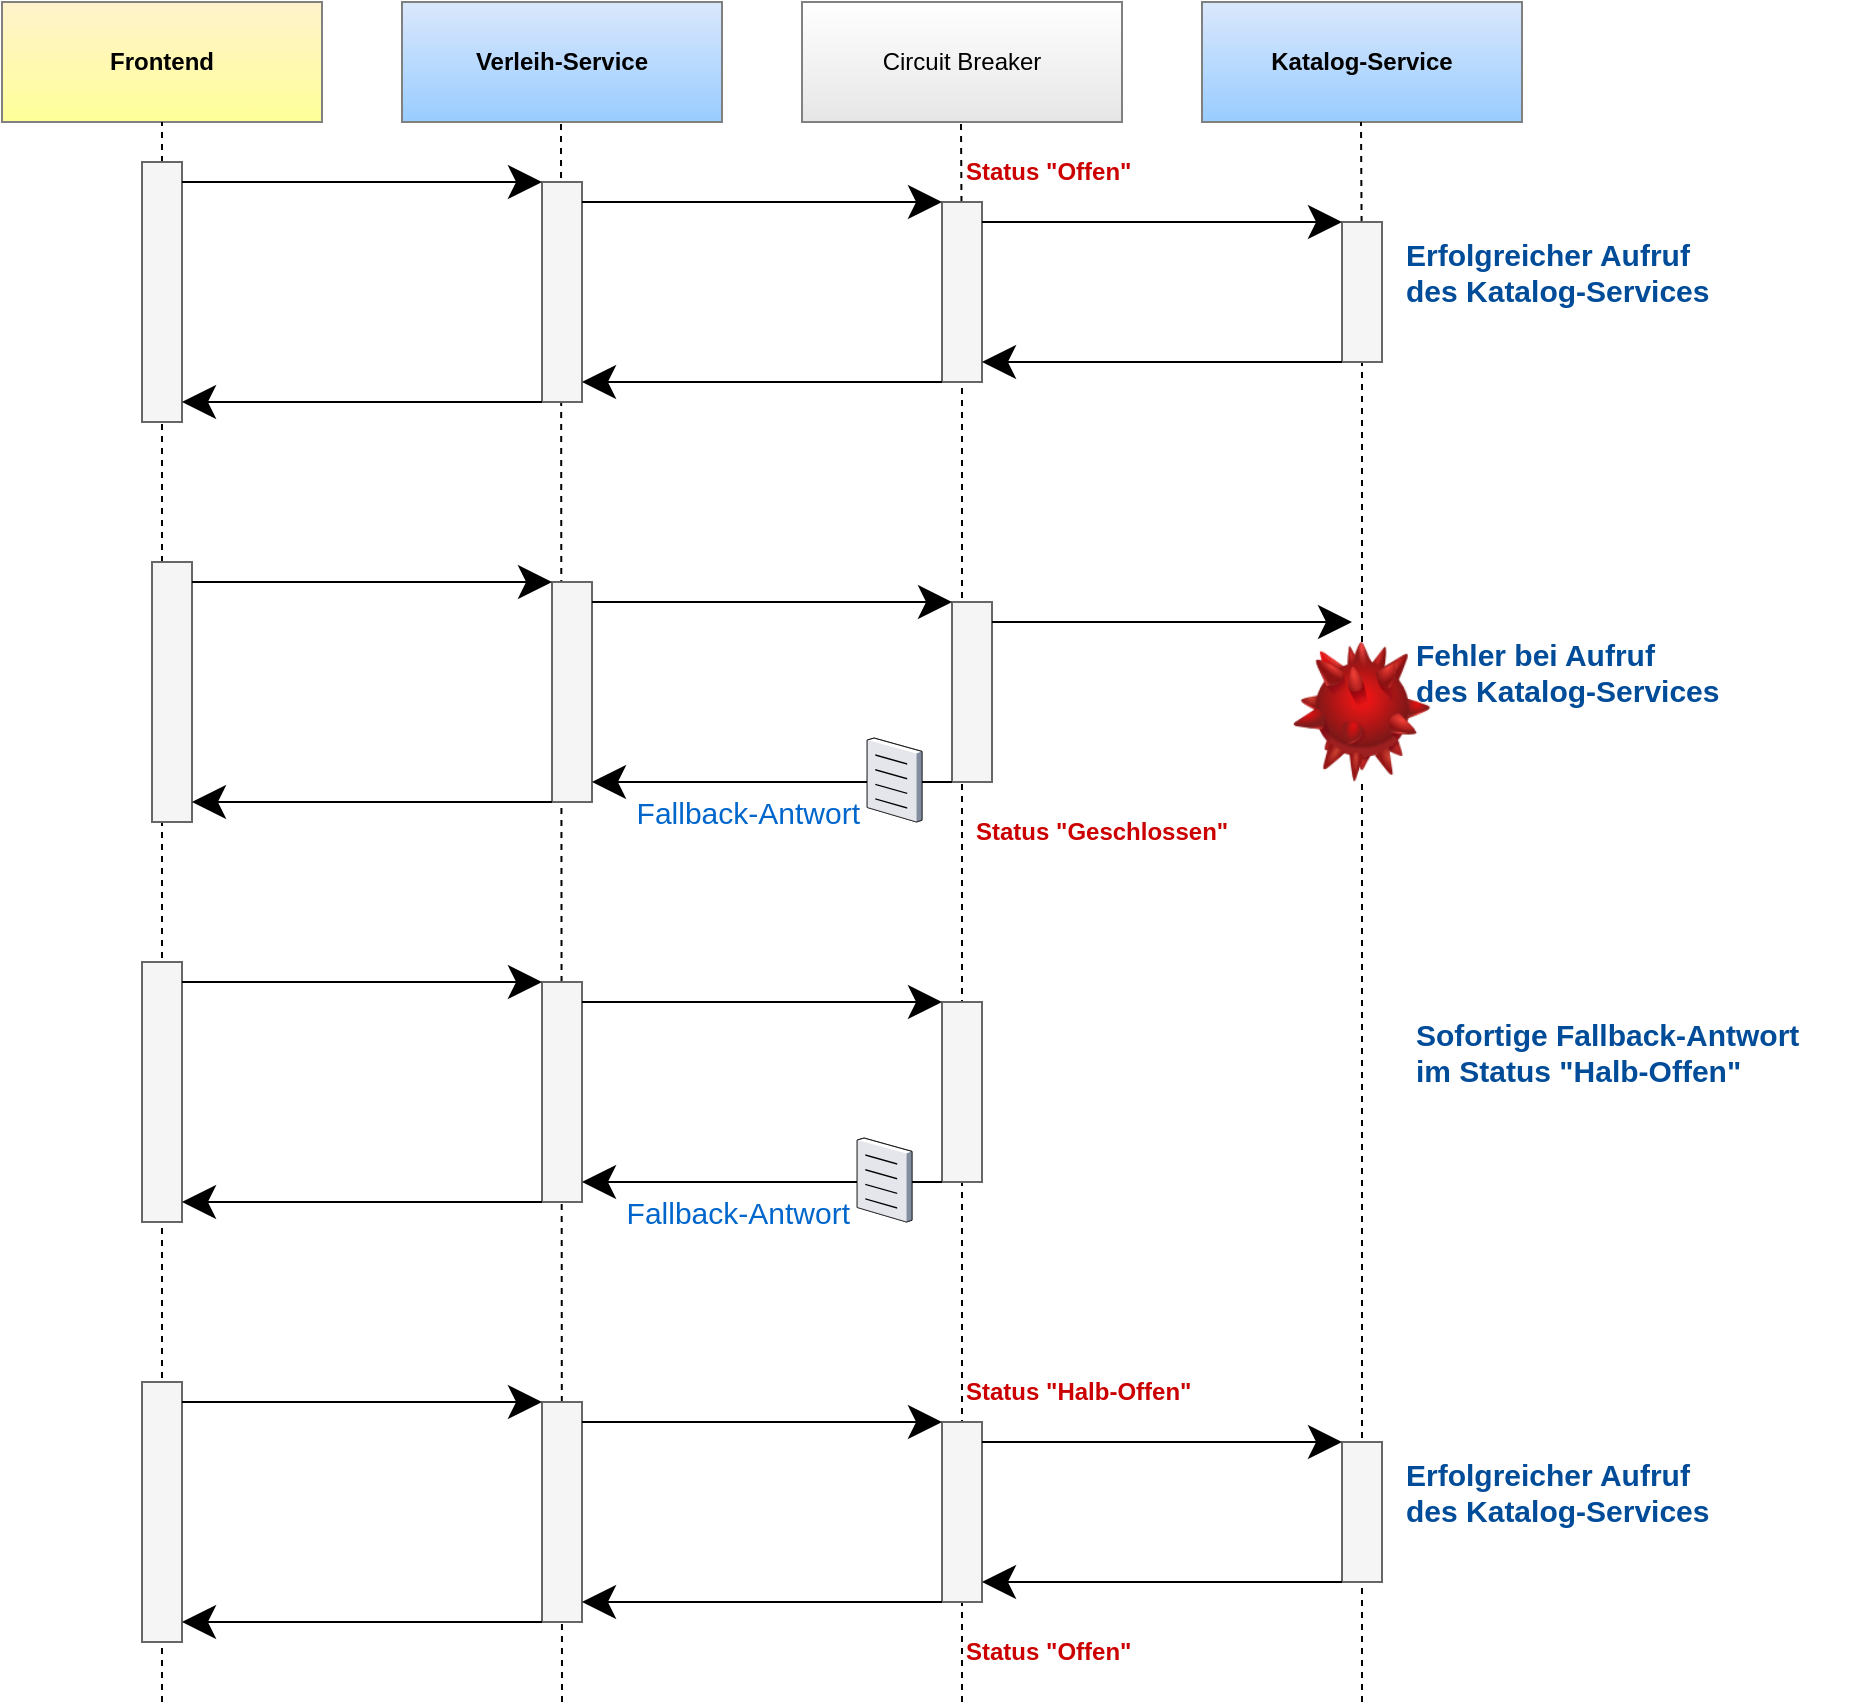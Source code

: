 <mxfile version="20.8.23" type="device" pages="2"><diagram name="1" id="q1sJAWMJc7lDmJWHBW89"><mxGraphModel dx="1834" dy="766" grid="1" gridSize="10" guides="1" tooltips="1" connect="1" arrows="1" fold="1" page="0" pageScale="1" pageWidth="840" pageHeight="525" math="0" shadow="0"><root><mxCell id="0"/><mxCell id="1" parent="0"/><mxCell id="4Bfk6QKWolecTDJiAL4j-1" value="Verleih-Service" style="rounded=0;whiteSpace=wrap;html=1;fillColor=#dae8fc;strokeColor=#808080;gradientColor=#99CCFF;fontStyle=1" vertex="1" parent="1"><mxGeometry x="-40" y="200" width="160" height="60" as="geometry"/></mxCell><mxCell id="4Bfk6QKWolecTDJiAL4j-2" value="Katalog-Service" style="rounded=0;whiteSpace=wrap;html=1;fillColor=#dae8fc;strokeColor=#808080;gradientColor=#99CCFF;fontStyle=1" vertex="1" parent="1"><mxGeometry x="360" y="200" width="160" height="60" as="geometry"/></mxCell><mxCell id="4Bfk6QKWolecTDJiAL4j-3" value="Frontend" style="rounded=0;whiteSpace=wrap;html=1;fillColor=#fff2cc;strokeColor=#808080;fontStyle=1;gradientColor=#FFFF99;" vertex="1" parent="1"><mxGeometry x="-240" y="200" width="160" height="60" as="geometry"/></mxCell><mxCell id="4Bfk6QKWolecTDJiAL4j-4" value="Circuit Breaker" style="rounded=0;whiteSpace=wrap;html=1;fillColor=#FFFFFF;strokeColor=#808080;gradientColor=#E6E6E6;fontStyle=0" vertex="1" parent="1"><mxGeometry x="160" y="200" width="160" height="60" as="geometry"/></mxCell><mxCell id="4Bfk6QKWolecTDJiAL4j-5" value="" style="endArrow=none;dashed=1;html=1;rounded=0;entryX=0.5;entryY=1;entryDx=0;entryDy=0;startArrow=none;" edge="1" parent="1" source="4Bfk6QKWolecTDJiAL4j-10" target="4Bfk6QKWolecTDJiAL4j-3"><mxGeometry width="50" height="50" relative="1" as="geometry"><mxPoint x="-160" y="720" as="sourcePoint"/><mxPoint x="440" y="370" as="targetPoint"/></mxGeometry></mxCell><mxCell id="4Bfk6QKWolecTDJiAL4j-6" value="" style="endArrow=none;dashed=1;html=1;rounded=0;entryX=0.5;entryY=1;entryDx=0;entryDy=0;" edge="1" parent="1"><mxGeometry width="50" height="50" relative="1" as="geometry"><mxPoint x="40" y="1050" as="sourcePoint"/><mxPoint x="39.5" y="260" as="targetPoint"/></mxGeometry></mxCell><mxCell id="4Bfk6QKWolecTDJiAL4j-7" value="" style="endArrow=none;dashed=1;html=1;rounded=0;entryX=0.5;entryY=1;entryDx=0;entryDy=0;startArrow=none;" edge="1" parent="1" source="4Bfk6QKWolecTDJiAL4j-13"><mxGeometry width="50" height="50" relative="1" as="geometry"><mxPoint x="239.5" y="720" as="sourcePoint"/><mxPoint x="239.5" y="260" as="targetPoint"/></mxGeometry></mxCell><mxCell id="4Bfk6QKWolecTDJiAL4j-8" value="" style="endArrow=none;dashed=1;html=1;rounded=0;entryX=0.5;entryY=1;entryDx=0;entryDy=0;startArrow=none;" edge="1" parent="1" source="4Bfk6QKWolecTDJiAL4j-15"><mxGeometry width="50" height="50" relative="1" as="geometry"><mxPoint x="439.5" y="720" as="sourcePoint"/><mxPoint x="439.5" y="260" as="targetPoint"/></mxGeometry></mxCell><mxCell id="4Bfk6QKWolecTDJiAL4j-9" value="Status &quot;Offen&quot;" style="text;html=1;align=left;verticalAlign=middle;resizable=0;points=[];autosize=1;strokeColor=none;fillColor=none;fontStyle=1;fontColor=#CC0000;" vertex="1" parent="1"><mxGeometry x="240" y="270" width="110" height="30" as="geometry"/></mxCell><mxCell id="4Bfk6QKWolecTDJiAL4j-11" value="" style="endArrow=none;dashed=1;html=1;rounded=0;entryX=0.5;entryY=1;entryDx=0;entryDy=0;" edge="1" parent="1" target="4Bfk6QKWolecTDJiAL4j-10"><mxGeometry width="50" height="50" relative="1" as="geometry"><mxPoint x="-160" y="1050" as="sourcePoint"/><mxPoint x="-160" y="260" as="targetPoint"/><Array as="points"/></mxGeometry></mxCell><mxCell id="4Bfk6QKWolecTDJiAL4j-10" value="" style="rounded=0;whiteSpace=wrap;html=1;strokeColor=#666666;fillColor=#f5f5f5;fontColor=#333333;" vertex="1" parent="1"><mxGeometry x="-170" y="280" width="20" height="130" as="geometry"/></mxCell><mxCell id="4Bfk6QKWolecTDJiAL4j-12" value="" style="rounded=0;whiteSpace=wrap;html=1;strokeColor=#666666;fillColor=#f5f5f5;fontColor=#333333;" vertex="1" parent="1"><mxGeometry x="30" y="290" width="20" height="110" as="geometry"/></mxCell><mxCell id="4Bfk6QKWolecTDJiAL4j-14" value="" style="endArrow=none;dashed=1;html=1;rounded=0;entryX=0.5;entryY=1;entryDx=0;entryDy=0;" edge="1" parent="1" target="4Bfk6QKWolecTDJiAL4j-13"><mxGeometry width="50" height="50" relative="1" as="geometry"><mxPoint x="240" y="1050" as="sourcePoint"/><mxPoint x="239.5" y="260" as="targetPoint"/></mxGeometry></mxCell><mxCell id="4Bfk6QKWolecTDJiAL4j-13" value="" style="rounded=0;whiteSpace=wrap;html=1;strokeColor=#666666;fillColor=#f5f5f5;fontColor=#333333;" vertex="1" parent="1"><mxGeometry x="230" y="300" width="20" height="90" as="geometry"/></mxCell><mxCell id="4Bfk6QKWolecTDJiAL4j-16" value="" style="endArrow=none;dashed=1;html=1;rounded=0;entryX=0.5;entryY=1;entryDx=0;entryDy=0;startArrow=none;" edge="1" parent="1" source="4Bfk6QKWolecTDJiAL4j-41" target="4Bfk6QKWolecTDJiAL4j-15"><mxGeometry width="50" height="50" relative="1" as="geometry"><mxPoint x="439.5" y="720" as="sourcePoint"/><mxPoint x="439.5" y="260" as="targetPoint"/></mxGeometry></mxCell><mxCell id="4Bfk6QKWolecTDJiAL4j-15" value="" style="rounded=0;whiteSpace=wrap;html=1;strokeColor=#666666;fillColor=#f5f5f5;fontColor=#333333;" vertex="1" parent="1"><mxGeometry x="430" y="310" width="20" height="70" as="geometry"/></mxCell><mxCell id="4Bfk6QKWolecTDJiAL4j-17" value="" style="endArrow=classic;html=1;startSize=14;endSize=14;sourcePerimeterSpacing=8;targetPerimeterSpacing=8;rounded=0;entryX=0;entryY=0;entryDx=0;entryDy=0;" edge="1" parent="1" target="4Bfk6QKWolecTDJiAL4j-12"><mxGeometry width="50" height="50" relative="1" as="geometry"><mxPoint x="-150" y="290" as="sourcePoint"/><mxPoint x="30" y="280" as="targetPoint"/></mxGeometry></mxCell><mxCell id="4Bfk6QKWolecTDJiAL4j-22" value="" style="endArrow=classic;html=1;startSize=14;endSize=14;sourcePerimeterSpacing=8;targetPerimeterSpacing=8;rounded=0;entryX=0;entryY=0;entryDx=0;entryDy=0;" edge="1" parent="1"><mxGeometry width="50" height="50" relative="1" as="geometry"><mxPoint x="50" y="300" as="sourcePoint"/><mxPoint x="230" y="300" as="targetPoint"/></mxGeometry></mxCell><mxCell id="4Bfk6QKWolecTDJiAL4j-23" value="" style="endArrow=classic;html=1;startSize=14;endSize=14;sourcePerimeterSpacing=8;targetPerimeterSpacing=8;rounded=0;entryX=0;entryY=0;entryDx=0;entryDy=0;" edge="1" parent="1"><mxGeometry width="50" height="50" relative="1" as="geometry"><mxPoint x="250" y="310" as="sourcePoint"/><mxPoint x="430" y="310" as="targetPoint"/></mxGeometry></mxCell><mxCell id="4Bfk6QKWolecTDJiAL4j-24" value="" style="endArrow=classic;html=1;startSize=14;endSize=14;sourcePerimeterSpacing=8;targetPerimeterSpacing=8;rounded=0;" edge="1" parent="1"><mxGeometry width="50" height="50" relative="1" as="geometry"><mxPoint x="430" y="380" as="sourcePoint"/><mxPoint x="250" y="380" as="targetPoint"/></mxGeometry></mxCell><mxCell id="4Bfk6QKWolecTDJiAL4j-25" value="" style="endArrow=classic;html=1;startSize=14;endSize=14;sourcePerimeterSpacing=8;targetPerimeterSpacing=8;rounded=0;exitX=0;exitY=1;exitDx=0;exitDy=0;entryX=1;entryY=1;entryDx=0;entryDy=0;" edge="1" parent="1"><mxGeometry width="50" height="50" relative="1" as="geometry"><mxPoint x="230" y="390" as="sourcePoint"/><mxPoint x="50" y="390" as="targetPoint"/></mxGeometry></mxCell><mxCell id="4Bfk6QKWolecTDJiAL4j-27" value="" style="endArrow=classic;html=1;startSize=14;endSize=14;sourcePerimeterSpacing=8;targetPerimeterSpacing=8;rounded=0;exitX=0;exitY=1;exitDx=0;exitDy=0;entryX=1;entryY=1;entryDx=0;entryDy=0;" edge="1" parent="1"><mxGeometry width="50" height="50" relative="1" as="geometry"><mxPoint x="30" y="400" as="sourcePoint"/><mxPoint x="-150" y="400" as="targetPoint"/></mxGeometry></mxCell><mxCell id="4Bfk6QKWolecTDJiAL4j-28" value="&lt;div&gt;Erfolgreicher Aufruf&lt;/div&gt;&lt;div&gt;des Katalog-Services&lt;/div&gt;" style="text;html=1;align=left;verticalAlign=middle;resizable=0;points=[];autosize=1;strokeColor=none;fillColor=none;fontSize=15;fontColor=#004C99;fontStyle=1" vertex="1" parent="1"><mxGeometry x="460" y="310" width="180" height="50" as="geometry"/></mxCell><mxCell id="4Bfk6QKWolecTDJiAL4j-29" value="Status &quot;Geschlossen&quot;" style="text;html=1;align=left;verticalAlign=middle;resizable=0;points=[];autosize=1;strokeColor=none;fillColor=none;fontStyle=1;fontColor=#CC0000;" vertex="1" parent="1"><mxGeometry x="245" y="600" width="150" height="30" as="geometry"/></mxCell><mxCell id="4Bfk6QKWolecTDJiAL4j-30" value="" style="rounded=0;whiteSpace=wrap;html=1;strokeColor=#666666;fillColor=#f5f5f5;fontColor=#333333;" vertex="1" parent="1"><mxGeometry x="-165" y="480" width="20" height="130" as="geometry"/></mxCell><mxCell id="4Bfk6QKWolecTDJiAL4j-31" value="" style="rounded=0;whiteSpace=wrap;html=1;strokeColor=#666666;fillColor=#f5f5f5;fontColor=#333333;" vertex="1" parent="1"><mxGeometry x="35" y="490" width="20" height="110" as="geometry"/></mxCell><mxCell id="4Bfk6QKWolecTDJiAL4j-32" value="" style="rounded=0;whiteSpace=wrap;html=1;strokeColor=#666666;fillColor=#f5f5f5;fontColor=#333333;" vertex="1" parent="1"><mxGeometry x="235" y="500" width="20" height="90" as="geometry"/></mxCell><mxCell id="4Bfk6QKWolecTDJiAL4j-34" value="" style="endArrow=classic;html=1;startSize=14;endSize=14;sourcePerimeterSpacing=8;targetPerimeterSpacing=8;rounded=0;entryX=0;entryY=0;entryDx=0;entryDy=0;" edge="1" parent="1" target="4Bfk6QKWolecTDJiAL4j-31"><mxGeometry width="50" height="50" relative="1" as="geometry"><mxPoint x="-145" y="490" as="sourcePoint"/><mxPoint x="35" y="480" as="targetPoint"/></mxGeometry></mxCell><mxCell id="4Bfk6QKWolecTDJiAL4j-35" value="" style="endArrow=classic;html=1;startSize=14;endSize=14;sourcePerimeterSpacing=8;targetPerimeterSpacing=8;rounded=0;entryX=0;entryY=0;entryDx=0;entryDy=0;" edge="1" parent="1"><mxGeometry width="50" height="50" relative="1" as="geometry"><mxPoint x="55" y="500" as="sourcePoint"/><mxPoint x="235" y="500" as="targetPoint"/></mxGeometry></mxCell><mxCell id="4Bfk6QKWolecTDJiAL4j-36" value="" style="endArrow=classic;html=1;startSize=14;endSize=14;sourcePerimeterSpacing=8;targetPerimeterSpacing=8;rounded=0;entryX=0;entryY=0;entryDx=0;entryDy=0;" edge="1" parent="1"><mxGeometry width="50" height="50" relative="1" as="geometry"><mxPoint x="255" y="510" as="sourcePoint"/><mxPoint x="435" y="510" as="targetPoint"/></mxGeometry></mxCell><mxCell id="4Bfk6QKWolecTDJiAL4j-38" value="" style="endArrow=classic;html=1;startSize=14;endSize=14;sourcePerimeterSpacing=8;targetPerimeterSpacing=8;rounded=0;exitX=0;exitY=1;exitDx=0;exitDy=0;entryX=1;entryY=1;entryDx=0;entryDy=0;" edge="1" parent="1"><mxGeometry width="50" height="50" relative="1" as="geometry"><mxPoint x="235" y="590" as="sourcePoint"/><mxPoint x="55" y="590" as="targetPoint"/></mxGeometry></mxCell><mxCell id="4Bfk6QKWolecTDJiAL4j-39" value="" style="endArrow=classic;html=1;startSize=14;endSize=14;sourcePerimeterSpacing=8;targetPerimeterSpacing=8;rounded=0;exitX=0;exitY=1;exitDx=0;exitDy=0;entryX=1;entryY=1;entryDx=0;entryDy=0;" edge="1" parent="1"><mxGeometry width="50" height="50" relative="1" as="geometry"><mxPoint x="35" y="600" as="sourcePoint"/><mxPoint x="-145" y="600" as="targetPoint"/></mxGeometry></mxCell><mxCell id="4Bfk6QKWolecTDJiAL4j-40" value="&lt;div&gt;Fehler bei Aufruf&lt;/div&gt;&lt;div&gt;des Katalog-Services&lt;/div&gt;" style="text;html=1;align=left;verticalAlign=middle;resizable=0;points=[];autosize=1;strokeColor=none;fillColor=none;fontSize=15;fontColor=#004C99;fontStyle=1" vertex="1" parent="1"><mxGeometry x="465" y="510" width="180" height="50" as="geometry"/></mxCell><mxCell id="4Bfk6QKWolecTDJiAL4j-42" value="" style="endArrow=none;dashed=1;html=1;rounded=0;entryX=0.5;entryY=1;entryDx=0;entryDy=0;" edge="1" parent="1" target="4Bfk6QKWolecTDJiAL4j-41"><mxGeometry width="50" height="50" relative="1" as="geometry"><mxPoint x="440" y="1050" as="sourcePoint"/><mxPoint x="440" y="380" as="targetPoint"/></mxGeometry></mxCell><mxCell id="4Bfk6QKWolecTDJiAL4j-41" value="" style="image;html=1;image=img/lib/clip_art/computers/Virus_128x128.png;strokeColor=#808080;fontSize=15;fontColor=#CC0000;fillColor=none;gradientColor=#FFFF99;" vertex="1" parent="1"><mxGeometry x="405" y="520" width="70" height="70" as="geometry"/></mxCell><mxCell id="4Bfk6QKWolecTDJiAL4j-44" value="" style="verticalLabelPosition=bottom;sketch=0;aspect=fixed;html=1;verticalAlign=top;strokeColor=none;align=center;outlineConnect=0;shape=mxgraph.citrix.document;fontSize=15;fontColor=#CC0000;fillColor=none;gradientColor=#FFFF99;" vertex="1" parent="1"><mxGeometry x="192.58" y="568" width="27.42" height="42" as="geometry"/></mxCell><mxCell id="4Bfk6QKWolecTDJiAL4j-46" value="Fallback-Antwort" style="text;html=1;align=right;verticalAlign=middle;resizable=0;points=[];autosize=1;strokeColor=none;fillColor=none;fontSize=15;fontColor=#0066CC;" vertex="1" parent="1"><mxGeometry x="60" y="590" width="130" height="30" as="geometry"/></mxCell><mxCell id="4Bfk6QKWolecTDJiAL4j-50" value="" style="rounded=0;whiteSpace=wrap;html=1;strokeColor=#666666;fillColor=#f5f5f5;fontColor=#333333;" vertex="1" parent="1"><mxGeometry x="-170" y="680" width="20" height="130" as="geometry"/></mxCell><mxCell id="4Bfk6QKWolecTDJiAL4j-51" value="" style="rounded=0;whiteSpace=wrap;html=1;strokeColor=#666666;fillColor=#f5f5f5;fontColor=#333333;" vertex="1" parent="1"><mxGeometry x="30" y="690" width="20" height="110" as="geometry"/></mxCell><mxCell id="4Bfk6QKWolecTDJiAL4j-52" value="" style="rounded=0;whiteSpace=wrap;html=1;strokeColor=#666666;fillColor=#f5f5f5;fontColor=#333333;" vertex="1" parent="1"><mxGeometry x="230" y="700" width="20" height="90" as="geometry"/></mxCell><mxCell id="4Bfk6QKWolecTDJiAL4j-53" value="" style="endArrow=classic;html=1;startSize=14;endSize=14;sourcePerimeterSpacing=8;targetPerimeterSpacing=8;rounded=0;entryX=0;entryY=0;entryDx=0;entryDy=0;" edge="1" parent="1" target="4Bfk6QKWolecTDJiAL4j-51"><mxGeometry width="50" height="50" relative="1" as="geometry"><mxPoint x="-150" y="690" as="sourcePoint"/><mxPoint x="30" y="680" as="targetPoint"/></mxGeometry></mxCell><mxCell id="4Bfk6QKWolecTDJiAL4j-54" value="" style="endArrow=classic;html=1;startSize=14;endSize=14;sourcePerimeterSpacing=8;targetPerimeterSpacing=8;rounded=0;entryX=0;entryY=0;entryDx=0;entryDy=0;" edge="1" parent="1"><mxGeometry width="50" height="50" relative="1" as="geometry"><mxPoint x="50" y="700" as="sourcePoint"/><mxPoint x="230" y="700" as="targetPoint"/></mxGeometry></mxCell><mxCell id="4Bfk6QKWolecTDJiAL4j-55" value="" style="endArrow=classic;html=1;startSize=14;endSize=14;sourcePerimeterSpacing=8;targetPerimeterSpacing=8;rounded=0;exitX=0;exitY=1;exitDx=0;exitDy=0;entryX=1;entryY=1;entryDx=0;entryDy=0;" edge="1" parent="1"><mxGeometry width="50" height="50" relative="1" as="geometry"><mxPoint x="230" y="790" as="sourcePoint"/><mxPoint x="50" y="790" as="targetPoint"/></mxGeometry></mxCell><mxCell id="4Bfk6QKWolecTDJiAL4j-56" value="" style="endArrow=classic;html=1;startSize=14;endSize=14;sourcePerimeterSpacing=8;targetPerimeterSpacing=8;rounded=0;exitX=0;exitY=1;exitDx=0;exitDy=0;entryX=1;entryY=1;entryDx=0;entryDy=0;" edge="1" parent="1"><mxGeometry width="50" height="50" relative="1" as="geometry"><mxPoint x="30" y="800" as="sourcePoint"/><mxPoint x="-150" y="800" as="targetPoint"/></mxGeometry></mxCell><mxCell id="4Bfk6QKWolecTDJiAL4j-57" value="" style="verticalLabelPosition=bottom;sketch=0;aspect=fixed;html=1;verticalAlign=top;strokeColor=none;align=center;outlineConnect=0;shape=mxgraph.citrix.document;fontSize=15;fontColor=#CC0000;fillColor=none;gradientColor=#FFFF99;" vertex="1" parent="1"><mxGeometry x="187.58" y="768" width="27.42" height="42" as="geometry"/></mxCell><mxCell id="4Bfk6QKWolecTDJiAL4j-58" value="Fallback-Antwort" style="text;html=1;align=right;verticalAlign=middle;resizable=0;points=[];autosize=1;strokeColor=none;fillColor=none;fontSize=15;fontColor=#0066CC;" vertex="1" parent="1"><mxGeometry x="55" y="790" width="130" height="30" as="geometry"/></mxCell><mxCell id="4Bfk6QKWolecTDJiAL4j-59" value="Status &quot;Halb-Offen&quot;" style="text;html=1;align=left;verticalAlign=middle;resizable=0;points=[];autosize=1;strokeColor=none;fillColor=none;fontStyle=1;fontColor=#CC0000;" vertex="1" parent="1"><mxGeometry x="240" y="880" width="140" height="30" as="geometry"/></mxCell><mxCell id="4Bfk6QKWolecTDJiAL4j-60" value="" style="rounded=0;whiteSpace=wrap;html=1;strokeColor=#666666;fillColor=#f5f5f5;fontColor=#333333;" vertex="1" parent="1"><mxGeometry x="-170" y="890" width="20" height="130" as="geometry"/></mxCell><mxCell id="4Bfk6QKWolecTDJiAL4j-61" value="" style="rounded=0;whiteSpace=wrap;html=1;strokeColor=#666666;fillColor=#f5f5f5;fontColor=#333333;" vertex="1" parent="1"><mxGeometry x="30" y="900" width="20" height="110" as="geometry"/></mxCell><mxCell id="4Bfk6QKWolecTDJiAL4j-62" value="" style="rounded=0;whiteSpace=wrap;html=1;strokeColor=#666666;fillColor=#f5f5f5;fontColor=#333333;" vertex="1" parent="1"><mxGeometry x="230" y="910" width="20" height="90" as="geometry"/></mxCell><mxCell id="4Bfk6QKWolecTDJiAL4j-63" value="" style="rounded=0;whiteSpace=wrap;html=1;strokeColor=#666666;fillColor=#f5f5f5;fontColor=#333333;" vertex="1" parent="1"><mxGeometry x="430" y="920" width="20" height="70" as="geometry"/></mxCell><mxCell id="4Bfk6QKWolecTDJiAL4j-64" value="" style="endArrow=classic;html=1;startSize=14;endSize=14;sourcePerimeterSpacing=8;targetPerimeterSpacing=8;rounded=0;entryX=0;entryY=0;entryDx=0;entryDy=0;" edge="1" parent="1" target="4Bfk6QKWolecTDJiAL4j-61"><mxGeometry width="50" height="50" relative="1" as="geometry"><mxPoint x="-150" y="900" as="sourcePoint"/><mxPoint x="30" y="890" as="targetPoint"/></mxGeometry></mxCell><mxCell id="4Bfk6QKWolecTDJiAL4j-65" value="" style="endArrow=classic;html=1;startSize=14;endSize=14;sourcePerimeterSpacing=8;targetPerimeterSpacing=8;rounded=0;entryX=0;entryY=0;entryDx=0;entryDy=0;" edge="1" parent="1"><mxGeometry width="50" height="50" relative="1" as="geometry"><mxPoint x="50" y="910" as="sourcePoint"/><mxPoint x="230" y="910" as="targetPoint"/></mxGeometry></mxCell><mxCell id="4Bfk6QKWolecTDJiAL4j-66" value="" style="endArrow=classic;html=1;startSize=14;endSize=14;sourcePerimeterSpacing=8;targetPerimeterSpacing=8;rounded=0;entryX=0;entryY=0;entryDx=0;entryDy=0;" edge="1" parent="1"><mxGeometry width="50" height="50" relative="1" as="geometry"><mxPoint x="250" y="920" as="sourcePoint"/><mxPoint x="430" y="920" as="targetPoint"/></mxGeometry></mxCell><mxCell id="4Bfk6QKWolecTDJiAL4j-67" value="" style="endArrow=classic;html=1;startSize=14;endSize=14;sourcePerimeterSpacing=8;targetPerimeterSpacing=8;rounded=0;" edge="1" parent="1"><mxGeometry width="50" height="50" relative="1" as="geometry"><mxPoint x="430" y="990" as="sourcePoint"/><mxPoint x="250" y="990" as="targetPoint"/></mxGeometry></mxCell><mxCell id="4Bfk6QKWolecTDJiAL4j-68" value="" style="endArrow=classic;html=1;startSize=14;endSize=14;sourcePerimeterSpacing=8;targetPerimeterSpacing=8;rounded=0;exitX=0;exitY=1;exitDx=0;exitDy=0;entryX=1;entryY=1;entryDx=0;entryDy=0;" edge="1" parent="1"><mxGeometry width="50" height="50" relative="1" as="geometry"><mxPoint x="230" y="1000" as="sourcePoint"/><mxPoint x="50" y="1000" as="targetPoint"/></mxGeometry></mxCell><mxCell id="4Bfk6QKWolecTDJiAL4j-69" value="" style="endArrow=classic;html=1;startSize=14;endSize=14;sourcePerimeterSpacing=8;targetPerimeterSpacing=8;rounded=0;exitX=0;exitY=1;exitDx=0;exitDy=0;entryX=1;entryY=1;entryDx=0;entryDy=0;" edge="1" parent="1"><mxGeometry width="50" height="50" relative="1" as="geometry"><mxPoint x="30" y="1010" as="sourcePoint"/><mxPoint x="-150" y="1010" as="targetPoint"/></mxGeometry></mxCell><mxCell id="4Bfk6QKWolecTDJiAL4j-70" value="&lt;div&gt;Erfolgreicher Aufruf&lt;/div&gt;&lt;div&gt;des Katalog-Services&lt;/div&gt;" style="text;html=1;align=left;verticalAlign=middle;resizable=0;points=[];autosize=1;strokeColor=none;fillColor=none;fontSize=15;fontColor=#004C99;fontStyle=1" vertex="1" parent="1"><mxGeometry x="460" y="920" width="180" height="50" as="geometry"/></mxCell><mxCell id="4Bfk6QKWolecTDJiAL4j-71" value="Status &quot;Offen&quot;" style="text;html=1;align=left;verticalAlign=middle;resizable=0;points=[];autosize=1;strokeColor=none;fillColor=none;fontStyle=1;fontColor=#CC0000;" vertex="1" parent="1"><mxGeometry x="240" y="1010" width="110" height="30" as="geometry"/></mxCell><mxCell id="4Bfk6QKWolecTDJiAL4j-72" value="&lt;div&gt;Sofortige Fallback-Antwort&lt;/div&gt;&lt;div&gt;im Status &quot;Halb-Offen&quot;&lt;br&gt;&lt;/div&gt;" style="text;html=1;align=left;verticalAlign=middle;resizable=0;points=[];autosize=1;strokeColor=none;fillColor=none;fontSize=15;fontColor=#004C99;fontStyle=1" vertex="1" parent="1"><mxGeometry x="465" y="700" width="220" height="50" as="geometry"/></mxCell></root></mxGraphModel></diagram><diagram name="2" id="Qp57qlGPeIskis_wNkos"><mxGraphModel dx="1834" dy="766" grid="1" gridSize="10" guides="1" tooltips="1" connect="1" arrows="1" fold="1" page="0" pageScale="1" pageWidth="840" pageHeight="525" math="0" shadow="0"><root><mxCell id="5r19Gv82kiuAO0q_5Jni-0"/><mxCell id="5r19Gv82kiuAO0q_5Jni-1" parent="5r19Gv82kiuAO0q_5Jni-0"/><mxCell id="5r19Gv82kiuAO0q_5Jni-2" value="Verleih-Service" style="rounded=0;whiteSpace=wrap;html=1;fillColor=#dae8fc;strokeColor=#808080;gradientColor=#99CCFF;fontStyle=1" vertex="1" parent="5r19Gv82kiuAO0q_5Jni-1"><mxGeometry x="-40" y="200" width="160" height="60" as="geometry"/></mxCell><mxCell id="5r19Gv82kiuAO0q_5Jni-3" value="Katalog-Service" style="rounded=0;whiteSpace=wrap;html=1;fillColor=#dae8fc;strokeColor=#808080;gradientColor=#99CCFF;fontStyle=1" vertex="1" parent="5r19Gv82kiuAO0q_5Jni-1"><mxGeometry x="360" y="200" width="160" height="60" as="geometry"/></mxCell><mxCell id="5r19Gv82kiuAO0q_5Jni-4" value="Frontend" style="rounded=0;whiteSpace=wrap;html=1;fillColor=#fff2cc;strokeColor=#808080;fontStyle=1;gradientColor=#FFFF99;" vertex="1" parent="5r19Gv82kiuAO0q_5Jni-1"><mxGeometry x="-240" y="200" width="160" height="60" as="geometry"/></mxCell><mxCell id="5r19Gv82kiuAO0q_5Jni-5" value="Circuit Breaker" style="rounded=0;whiteSpace=wrap;html=1;fillColor=#FFFFFF;strokeColor=#808080;gradientColor=#E6E6E6;fontStyle=0" vertex="1" parent="5r19Gv82kiuAO0q_5Jni-1"><mxGeometry x="160" y="200" width="160" height="60" as="geometry"/></mxCell><mxCell id="5r19Gv82kiuAO0q_5Jni-6" value="" style="endArrow=none;dashed=1;html=1;rounded=0;entryX=0.5;entryY=1;entryDx=0;entryDy=0;startArrow=none;" edge="1" parent="5r19Gv82kiuAO0q_5Jni-1" source="5r19Gv82kiuAO0q_5Jni-12" target="5r19Gv82kiuAO0q_5Jni-4"><mxGeometry width="50" height="50" relative="1" as="geometry"><mxPoint x="-160" y="720" as="sourcePoint"/><mxPoint x="440" y="370" as="targetPoint"/></mxGeometry></mxCell><mxCell id="5r19Gv82kiuAO0q_5Jni-7" value="" style="endArrow=none;dashed=1;html=1;rounded=0;entryX=0.5;entryY=1;entryDx=0;entryDy=0;" edge="1" parent="5r19Gv82kiuAO0q_5Jni-1"><mxGeometry width="50" height="50" relative="1" as="geometry"><mxPoint x="40" y="1050" as="sourcePoint"/><mxPoint x="39.5" y="260" as="targetPoint"/></mxGeometry></mxCell><mxCell id="5r19Gv82kiuAO0q_5Jni-8" value="" style="endArrow=none;dashed=1;html=1;rounded=0;entryX=0.5;entryY=1;entryDx=0;entryDy=0;startArrow=none;" edge="1" parent="5r19Gv82kiuAO0q_5Jni-1" source="5r19Gv82kiuAO0q_5Jni-15"><mxGeometry width="50" height="50" relative="1" as="geometry"><mxPoint x="239.5" y="720" as="sourcePoint"/><mxPoint x="239.5" y="260" as="targetPoint"/></mxGeometry></mxCell><mxCell id="5r19Gv82kiuAO0q_5Jni-9" value="" style="endArrow=none;dashed=1;html=1;rounded=0;entryX=0.5;entryY=1;entryDx=0;entryDy=0;startArrow=none;" edge="1" parent="5r19Gv82kiuAO0q_5Jni-1" source="5r19Gv82kiuAO0q_5Jni-17"><mxGeometry width="50" height="50" relative="1" as="geometry"><mxPoint x="439.5" y="720" as="sourcePoint"/><mxPoint x="439.5" y="260" as="targetPoint"/></mxGeometry></mxCell><mxCell id="5r19Gv82kiuAO0q_5Jni-10" value="Status &quot;Offen&quot;" style="text;html=1;align=left;verticalAlign=middle;resizable=0;points=[];autosize=1;strokeColor=none;fillColor=none;fontStyle=1;fontColor=#CC0000;" vertex="1" parent="5r19Gv82kiuAO0q_5Jni-1"><mxGeometry x="240" y="270" width="110" height="30" as="geometry"/></mxCell><mxCell id="5r19Gv82kiuAO0q_5Jni-11" value="" style="endArrow=none;dashed=1;html=1;rounded=0;entryX=0.5;entryY=1;entryDx=0;entryDy=0;" edge="1" parent="5r19Gv82kiuAO0q_5Jni-1" target="5r19Gv82kiuAO0q_5Jni-12"><mxGeometry width="50" height="50" relative="1" as="geometry"><mxPoint x="-160" y="1050" as="sourcePoint"/><mxPoint x="-160" y="260" as="targetPoint"/><Array as="points"/></mxGeometry></mxCell><mxCell id="5r19Gv82kiuAO0q_5Jni-12" value="" style="rounded=0;whiteSpace=wrap;html=1;strokeColor=#666666;fillColor=#f5f5f5;fontColor=#333333;" vertex="1" parent="5r19Gv82kiuAO0q_5Jni-1"><mxGeometry x="-170" y="280" width="20" height="130" as="geometry"/></mxCell><mxCell id="5r19Gv82kiuAO0q_5Jni-13" value="" style="rounded=0;whiteSpace=wrap;html=1;strokeColor=#666666;fillColor=#f5f5f5;fontColor=#333333;" vertex="1" parent="5r19Gv82kiuAO0q_5Jni-1"><mxGeometry x="30" y="290" width="20" height="110" as="geometry"/></mxCell><mxCell id="5r19Gv82kiuAO0q_5Jni-14" value="" style="endArrow=none;dashed=1;html=1;rounded=0;entryX=0.5;entryY=1;entryDx=0;entryDy=0;" edge="1" parent="5r19Gv82kiuAO0q_5Jni-1" target="5r19Gv82kiuAO0q_5Jni-15"><mxGeometry width="50" height="50" relative="1" as="geometry"><mxPoint x="240" y="1050" as="sourcePoint"/><mxPoint x="239.5" y="260" as="targetPoint"/></mxGeometry></mxCell><mxCell id="5r19Gv82kiuAO0q_5Jni-15" value="" style="rounded=0;whiteSpace=wrap;html=1;strokeColor=#666666;fillColor=#f5f5f5;fontColor=#333333;" vertex="1" parent="5r19Gv82kiuAO0q_5Jni-1"><mxGeometry x="230" y="300" width="20" height="90" as="geometry"/></mxCell><mxCell id="5r19Gv82kiuAO0q_5Jni-16" value="" style="endArrow=none;dashed=1;html=1;rounded=0;entryX=0.5;entryY=1;entryDx=0;entryDy=0;startArrow=none;" edge="1" parent="5r19Gv82kiuAO0q_5Jni-1" source="5r19Gv82kiuAO0q_5Jni-36" target="5r19Gv82kiuAO0q_5Jni-17"><mxGeometry width="50" height="50" relative="1" as="geometry"><mxPoint x="439.5" y="720" as="sourcePoint"/><mxPoint x="439.5" y="260" as="targetPoint"/></mxGeometry></mxCell><mxCell id="5r19Gv82kiuAO0q_5Jni-17" value="" style="rounded=0;whiteSpace=wrap;html=1;strokeColor=#666666;fillColor=#f5f5f5;fontColor=#333333;" vertex="1" parent="5r19Gv82kiuAO0q_5Jni-1"><mxGeometry x="430" y="310" width="20" height="70" as="geometry"/></mxCell><mxCell id="5r19Gv82kiuAO0q_5Jni-18" value="" style="endArrow=classic;html=1;startSize=14;endSize=14;sourcePerimeterSpacing=8;targetPerimeterSpacing=8;rounded=0;entryX=0;entryY=0;entryDx=0;entryDy=0;" edge="1" parent="5r19Gv82kiuAO0q_5Jni-1" target="5r19Gv82kiuAO0q_5Jni-13"><mxGeometry width="50" height="50" relative="1" as="geometry"><mxPoint x="-150" y="290" as="sourcePoint"/><mxPoint x="30" y="280" as="targetPoint"/></mxGeometry></mxCell><mxCell id="5r19Gv82kiuAO0q_5Jni-19" value="" style="endArrow=classic;html=1;startSize=14;endSize=14;sourcePerimeterSpacing=8;targetPerimeterSpacing=8;rounded=0;entryX=0;entryY=0;entryDx=0;entryDy=0;" edge="1" parent="5r19Gv82kiuAO0q_5Jni-1"><mxGeometry width="50" height="50" relative="1" as="geometry"><mxPoint x="50" y="300" as="sourcePoint"/><mxPoint x="230" y="300" as="targetPoint"/></mxGeometry></mxCell><mxCell id="5r19Gv82kiuAO0q_5Jni-20" value="" style="endArrow=classic;html=1;startSize=14;endSize=14;sourcePerimeterSpacing=8;targetPerimeterSpacing=8;rounded=0;entryX=0;entryY=0;entryDx=0;entryDy=0;" edge="1" parent="5r19Gv82kiuAO0q_5Jni-1"><mxGeometry width="50" height="50" relative="1" as="geometry"><mxPoint x="250" y="310" as="sourcePoint"/><mxPoint x="430" y="310" as="targetPoint"/></mxGeometry></mxCell><mxCell id="5r19Gv82kiuAO0q_5Jni-21" value="" style="endArrow=classic;html=1;startSize=14;endSize=14;sourcePerimeterSpacing=8;targetPerimeterSpacing=8;rounded=0;" edge="1" parent="5r19Gv82kiuAO0q_5Jni-1"><mxGeometry width="50" height="50" relative="1" as="geometry"><mxPoint x="430" y="380" as="sourcePoint"/><mxPoint x="250" y="380" as="targetPoint"/></mxGeometry></mxCell><mxCell id="5r19Gv82kiuAO0q_5Jni-22" value="" style="endArrow=classic;html=1;startSize=14;endSize=14;sourcePerimeterSpacing=8;targetPerimeterSpacing=8;rounded=0;exitX=0;exitY=1;exitDx=0;exitDy=0;entryX=1;entryY=1;entryDx=0;entryDy=0;" edge="1" parent="5r19Gv82kiuAO0q_5Jni-1"><mxGeometry width="50" height="50" relative="1" as="geometry"><mxPoint x="230" y="390" as="sourcePoint"/><mxPoint x="50" y="390" as="targetPoint"/></mxGeometry></mxCell><mxCell id="5r19Gv82kiuAO0q_5Jni-23" value="" style="endArrow=classic;html=1;startSize=14;endSize=14;sourcePerimeterSpacing=8;targetPerimeterSpacing=8;rounded=0;exitX=0;exitY=1;exitDx=0;exitDy=0;entryX=1;entryY=1;entryDx=0;entryDy=0;" edge="1" parent="5r19Gv82kiuAO0q_5Jni-1"><mxGeometry width="50" height="50" relative="1" as="geometry"><mxPoint x="30" y="400" as="sourcePoint"/><mxPoint x="-150" y="400" as="targetPoint"/></mxGeometry></mxCell><mxCell id="5r19Gv82kiuAO0q_5Jni-24" value="&lt;div&gt;Erfolgreicher Aufruf&lt;/div&gt;&lt;div&gt;des Katalog-Services&lt;/div&gt;" style="text;html=1;align=left;verticalAlign=middle;resizable=0;points=[];autosize=1;strokeColor=none;fillColor=none;fontSize=15;fontColor=#004C99;fontStyle=1" vertex="1" parent="5r19Gv82kiuAO0q_5Jni-1"><mxGeometry x="460" y="310" width="180" height="50" as="geometry"/></mxCell><mxCell id="5r19Gv82kiuAO0q_5Jni-25" value="Status &quot;Geschlossen&quot;" style="text;html=1;align=left;verticalAlign=middle;resizable=0;points=[];autosize=1;strokeColor=none;fillColor=none;fontStyle=1;fontColor=#CC0000;" vertex="1" parent="5r19Gv82kiuAO0q_5Jni-1"><mxGeometry x="245" y="600" width="150" height="30" as="geometry"/></mxCell><mxCell id="5r19Gv82kiuAO0q_5Jni-26" value="" style="rounded=0;whiteSpace=wrap;html=1;strokeColor=#666666;fillColor=#f5f5f5;fontColor=#333333;" vertex="1" parent="5r19Gv82kiuAO0q_5Jni-1"><mxGeometry x="-165" y="480" width="20" height="130" as="geometry"/></mxCell><mxCell id="5r19Gv82kiuAO0q_5Jni-27" value="" style="rounded=0;whiteSpace=wrap;html=1;strokeColor=#666666;fillColor=#f5f5f5;fontColor=#333333;" vertex="1" parent="5r19Gv82kiuAO0q_5Jni-1"><mxGeometry x="35" y="490" width="20" height="110" as="geometry"/></mxCell><mxCell id="5r19Gv82kiuAO0q_5Jni-28" value="" style="rounded=0;whiteSpace=wrap;html=1;strokeColor=#666666;fillColor=#f5f5f5;fontColor=#333333;" vertex="1" parent="5r19Gv82kiuAO0q_5Jni-1"><mxGeometry x="235" y="500" width="20" height="90" as="geometry"/></mxCell><mxCell id="5r19Gv82kiuAO0q_5Jni-29" value="" style="endArrow=classic;html=1;startSize=14;endSize=14;sourcePerimeterSpacing=8;targetPerimeterSpacing=8;rounded=0;entryX=0;entryY=0;entryDx=0;entryDy=0;" edge="1" parent="5r19Gv82kiuAO0q_5Jni-1" target="5r19Gv82kiuAO0q_5Jni-27"><mxGeometry width="50" height="50" relative="1" as="geometry"><mxPoint x="-145" y="490" as="sourcePoint"/><mxPoint x="35" y="480" as="targetPoint"/></mxGeometry></mxCell><mxCell id="5r19Gv82kiuAO0q_5Jni-30" value="" style="endArrow=classic;html=1;startSize=14;endSize=14;sourcePerimeterSpacing=8;targetPerimeterSpacing=8;rounded=0;entryX=0;entryY=0;entryDx=0;entryDy=0;" edge="1" parent="5r19Gv82kiuAO0q_5Jni-1"><mxGeometry width="50" height="50" relative="1" as="geometry"><mxPoint x="55" y="500" as="sourcePoint"/><mxPoint x="235" y="500" as="targetPoint"/></mxGeometry></mxCell><mxCell id="5r19Gv82kiuAO0q_5Jni-31" value="" style="endArrow=classic;html=1;startSize=14;endSize=14;sourcePerimeterSpacing=8;targetPerimeterSpacing=8;rounded=0;entryX=0;entryY=0;entryDx=0;entryDy=0;" edge="1" parent="5r19Gv82kiuAO0q_5Jni-1"><mxGeometry width="50" height="50" relative="1" as="geometry"><mxPoint x="255" y="510" as="sourcePoint"/><mxPoint x="435" y="510" as="targetPoint"/></mxGeometry></mxCell><mxCell id="5r19Gv82kiuAO0q_5Jni-32" value="" style="endArrow=classic;html=1;startSize=14;endSize=14;sourcePerimeterSpacing=8;targetPerimeterSpacing=8;rounded=0;exitX=0;exitY=1;exitDx=0;exitDy=0;entryX=1;entryY=1;entryDx=0;entryDy=0;" edge="1" parent="5r19Gv82kiuAO0q_5Jni-1"><mxGeometry width="50" height="50" relative="1" as="geometry"><mxPoint x="235" y="590" as="sourcePoint"/><mxPoint x="55" y="590" as="targetPoint"/></mxGeometry></mxCell><mxCell id="5r19Gv82kiuAO0q_5Jni-33" value="" style="endArrow=classic;html=1;startSize=14;endSize=14;sourcePerimeterSpacing=8;targetPerimeterSpacing=8;rounded=0;exitX=0;exitY=1;exitDx=0;exitDy=0;entryX=1;entryY=1;entryDx=0;entryDy=0;" edge="1" parent="5r19Gv82kiuAO0q_5Jni-1"><mxGeometry width="50" height="50" relative="1" as="geometry"><mxPoint x="35" y="600" as="sourcePoint"/><mxPoint x="-145" y="600" as="targetPoint"/></mxGeometry></mxCell><mxCell id="5r19Gv82kiuAO0q_5Jni-34" value="&lt;div&gt;Fehler bei Aufruf&lt;/div&gt;&lt;div&gt;des Katalog-Services&lt;/div&gt;" style="text;html=1;align=left;verticalAlign=middle;resizable=0;points=[];autosize=1;strokeColor=none;fillColor=none;fontSize=15;fontColor=#004C99;fontStyle=1" vertex="1" parent="5r19Gv82kiuAO0q_5Jni-1"><mxGeometry x="465" y="510" width="180" height="50" as="geometry"/></mxCell><mxCell id="5r19Gv82kiuAO0q_5Jni-35" value="" style="endArrow=none;dashed=1;html=1;rounded=0;entryX=0.5;entryY=1;entryDx=0;entryDy=0;" edge="1" parent="5r19Gv82kiuAO0q_5Jni-1" target="5r19Gv82kiuAO0q_5Jni-36"><mxGeometry width="50" height="50" relative="1" as="geometry"><mxPoint x="440" y="1050" as="sourcePoint"/><mxPoint x="440" y="380" as="targetPoint"/></mxGeometry></mxCell><mxCell id="5r19Gv82kiuAO0q_5Jni-36" value="" style="image;html=1;image=img/lib/clip_art/computers/Virus_128x128.png;strokeColor=#808080;fontSize=15;fontColor=#CC0000;fillColor=none;gradientColor=#FFFF99;" vertex="1" parent="5r19Gv82kiuAO0q_5Jni-1"><mxGeometry x="405" y="520" width="70" height="70" as="geometry"/></mxCell><mxCell id="5r19Gv82kiuAO0q_5Jni-37" value="" style="verticalLabelPosition=bottom;sketch=0;aspect=fixed;html=1;verticalAlign=top;strokeColor=none;align=center;outlineConnect=0;shape=mxgraph.citrix.document;fontSize=15;fontColor=#CC0000;fillColor=none;gradientColor=#FFFF99;" vertex="1" parent="5r19Gv82kiuAO0q_5Jni-1"><mxGeometry x="192.58" y="568" width="27.42" height="42" as="geometry"/></mxCell><mxCell id="5r19Gv82kiuAO0q_5Jni-38" value="Fallback-Antwort" style="text;html=1;align=right;verticalAlign=middle;resizable=0;points=[];autosize=1;strokeColor=none;fillColor=none;fontSize=15;fontColor=#0066CC;" vertex="1" parent="5r19Gv82kiuAO0q_5Jni-1"><mxGeometry x="60" y="590" width="130" height="30" as="geometry"/></mxCell><mxCell id="5r19Gv82kiuAO0q_5Jni-39" value="" style="rounded=0;whiteSpace=wrap;html=1;strokeColor=#666666;fillColor=#f5f5f5;fontColor=#333333;" vertex="1" parent="5r19Gv82kiuAO0q_5Jni-1"><mxGeometry x="-170" y="680" width="20" height="130" as="geometry"/></mxCell><mxCell id="5r19Gv82kiuAO0q_5Jni-40" value="" style="rounded=0;whiteSpace=wrap;html=1;strokeColor=#666666;fillColor=#f5f5f5;fontColor=#333333;" vertex="1" parent="5r19Gv82kiuAO0q_5Jni-1"><mxGeometry x="30" y="690" width="20" height="110" as="geometry"/></mxCell><mxCell id="5r19Gv82kiuAO0q_5Jni-41" value="" style="rounded=0;whiteSpace=wrap;html=1;strokeColor=#666666;fillColor=#f5f5f5;fontColor=#333333;" vertex="1" parent="5r19Gv82kiuAO0q_5Jni-1"><mxGeometry x="230" y="700" width="20" height="90" as="geometry"/></mxCell><mxCell id="5r19Gv82kiuAO0q_5Jni-42" value="" style="endArrow=classic;html=1;startSize=14;endSize=14;sourcePerimeterSpacing=8;targetPerimeterSpacing=8;rounded=0;entryX=0;entryY=0;entryDx=0;entryDy=0;" edge="1" parent="5r19Gv82kiuAO0q_5Jni-1" target="5r19Gv82kiuAO0q_5Jni-40"><mxGeometry width="50" height="50" relative="1" as="geometry"><mxPoint x="-150" y="690" as="sourcePoint"/><mxPoint x="30" y="680" as="targetPoint"/></mxGeometry></mxCell><mxCell id="5r19Gv82kiuAO0q_5Jni-43" value="" style="endArrow=classic;html=1;startSize=14;endSize=14;sourcePerimeterSpacing=8;targetPerimeterSpacing=8;rounded=0;entryX=0;entryY=0;entryDx=0;entryDy=0;" edge="1" parent="5r19Gv82kiuAO0q_5Jni-1"><mxGeometry width="50" height="50" relative="1" as="geometry"><mxPoint x="50" y="700" as="sourcePoint"/><mxPoint x="230" y="700" as="targetPoint"/></mxGeometry></mxCell><mxCell id="5r19Gv82kiuAO0q_5Jni-44" value="" style="endArrow=classic;html=1;startSize=14;endSize=14;sourcePerimeterSpacing=8;targetPerimeterSpacing=8;rounded=0;exitX=0;exitY=1;exitDx=0;exitDy=0;entryX=1;entryY=1;entryDx=0;entryDy=0;" edge="1" parent="5r19Gv82kiuAO0q_5Jni-1"><mxGeometry width="50" height="50" relative="1" as="geometry"><mxPoint x="230" y="790" as="sourcePoint"/><mxPoint x="50" y="790" as="targetPoint"/></mxGeometry></mxCell><mxCell id="5r19Gv82kiuAO0q_5Jni-45" value="" style="endArrow=classic;html=1;startSize=14;endSize=14;sourcePerimeterSpacing=8;targetPerimeterSpacing=8;rounded=0;exitX=0;exitY=1;exitDx=0;exitDy=0;entryX=1;entryY=1;entryDx=0;entryDy=0;" edge="1" parent="5r19Gv82kiuAO0q_5Jni-1"><mxGeometry width="50" height="50" relative="1" as="geometry"><mxPoint x="30" y="800" as="sourcePoint"/><mxPoint x="-150" y="800" as="targetPoint"/></mxGeometry></mxCell><mxCell id="5r19Gv82kiuAO0q_5Jni-46" value="" style="verticalLabelPosition=bottom;sketch=0;aspect=fixed;html=1;verticalAlign=top;strokeColor=none;align=center;outlineConnect=0;shape=mxgraph.citrix.document;fontSize=15;fontColor=#CC0000;fillColor=none;gradientColor=#FFFF99;" vertex="1" parent="5r19Gv82kiuAO0q_5Jni-1"><mxGeometry x="187.58" y="768" width="27.42" height="42" as="geometry"/></mxCell><mxCell id="5r19Gv82kiuAO0q_5Jni-47" value="Fallback-Antwort" style="text;html=1;align=right;verticalAlign=middle;resizable=0;points=[];autosize=1;strokeColor=none;fillColor=none;fontSize=15;fontColor=#0066CC;" vertex="1" parent="5r19Gv82kiuAO0q_5Jni-1"><mxGeometry x="55" y="790" width="130" height="30" as="geometry"/></mxCell><mxCell id="5r19Gv82kiuAO0q_5Jni-48" value="Status &quot;Halb-Offen&quot;" style="text;html=1;align=left;verticalAlign=middle;resizable=0;points=[];autosize=1;strokeColor=none;fillColor=none;fontStyle=1;fontColor=#CC0000;" vertex="1" parent="5r19Gv82kiuAO0q_5Jni-1"><mxGeometry x="240" y="880" width="140" height="30" as="geometry"/></mxCell><mxCell id="5r19Gv82kiuAO0q_5Jni-49" value="" style="rounded=0;whiteSpace=wrap;html=1;strokeColor=#666666;fillColor=#f5f5f5;fontColor=#333333;" vertex="1" parent="5r19Gv82kiuAO0q_5Jni-1"><mxGeometry x="-170" y="890" width="20" height="130" as="geometry"/></mxCell><mxCell id="5r19Gv82kiuAO0q_5Jni-50" value="" style="rounded=0;whiteSpace=wrap;html=1;strokeColor=#666666;fillColor=#f5f5f5;fontColor=#333333;" vertex="1" parent="5r19Gv82kiuAO0q_5Jni-1"><mxGeometry x="30" y="900" width="20" height="110" as="geometry"/></mxCell><mxCell id="5r19Gv82kiuAO0q_5Jni-51" value="" style="rounded=0;whiteSpace=wrap;html=1;strokeColor=#666666;fillColor=#f5f5f5;fontColor=#333333;" vertex="1" parent="5r19Gv82kiuAO0q_5Jni-1"><mxGeometry x="230" y="910" width="20" height="90" as="geometry"/></mxCell><mxCell id="5r19Gv82kiuAO0q_5Jni-52" value="" style="rounded=0;whiteSpace=wrap;html=1;strokeColor=#666666;fillColor=#f5f5f5;fontColor=#333333;" vertex="1" parent="5r19Gv82kiuAO0q_5Jni-1"><mxGeometry x="430" y="920" width="20" height="70" as="geometry"/></mxCell><mxCell id="5r19Gv82kiuAO0q_5Jni-53" value="" style="endArrow=classic;html=1;startSize=14;endSize=14;sourcePerimeterSpacing=8;targetPerimeterSpacing=8;rounded=0;entryX=0;entryY=0;entryDx=0;entryDy=0;" edge="1" parent="5r19Gv82kiuAO0q_5Jni-1" target="5r19Gv82kiuAO0q_5Jni-50"><mxGeometry width="50" height="50" relative="1" as="geometry"><mxPoint x="-150" y="900" as="sourcePoint"/><mxPoint x="30" y="890" as="targetPoint"/></mxGeometry></mxCell><mxCell id="5r19Gv82kiuAO0q_5Jni-54" value="" style="endArrow=classic;html=1;startSize=14;endSize=14;sourcePerimeterSpacing=8;targetPerimeterSpacing=8;rounded=0;entryX=0;entryY=0;entryDx=0;entryDy=0;" edge="1" parent="5r19Gv82kiuAO0q_5Jni-1"><mxGeometry width="50" height="50" relative="1" as="geometry"><mxPoint x="50" y="910" as="sourcePoint"/><mxPoint x="230" y="910" as="targetPoint"/></mxGeometry></mxCell><mxCell id="5r19Gv82kiuAO0q_5Jni-55" value="" style="endArrow=classic;html=1;startSize=14;endSize=14;sourcePerimeterSpacing=8;targetPerimeterSpacing=8;rounded=0;entryX=0;entryY=0;entryDx=0;entryDy=0;" edge="1" parent="5r19Gv82kiuAO0q_5Jni-1"><mxGeometry width="50" height="50" relative="1" as="geometry"><mxPoint x="250" y="920" as="sourcePoint"/><mxPoint x="430" y="920" as="targetPoint"/></mxGeometry></mxCell><mxCell id="5r19Gv82kiuAO0q_5Jni-56" value="" style="endArrow=classic;html=1;startSize=14;endSize=14;sourcePerimeterSpacing=8;targetPerimeterSpacing=8;rounded=0;" edge="1" parent="5r19Gv82kiuAO0q_5Jni-1"><mxGeometry width="50" height="50" relative="1" as="geometry"><mxPoint x="430" y="990" as="sourcePoint"/><mxPoint x="250" y="990" as="targetPoint"/></mxGeometry></mxCell><mxCell id="5r19Gv82kiuAO0q_5Jni-57" value="" style="endArrow=classic;html=1;startSize=14;endSize=14;sourcePerimeterSpacing=8;targetPerimeterSpacing=8;rounded=0;exitX=0;exitY=1;exitDx=0;exitDy=0;entryX=1;entryY=1;entryDx=0;entryDy=0;" edge="1" parent="5r19Gv82kiuAO0q_5Jni-1"><mxGeometry width="50" height="50" relative="1" as="geometry"><mxPoint x="230" y="1000" as="sourcePoint"/><mxPoint x="50" y="1000" as="targetPoint"/></mxGeometry></mxCell><mxCell id="5r19Gv82kiuAO0q_5Jni-58" value="" style="endArrow=classic;html=1;startSize=14;endSize=14;sourcePerimeterSpacing=8;targetPerimeterSpacing=8;rounded=0;exitX=0;exitY=1;exitDx=0;exitDy=0;entryX=1;entryY=1;entryDx=0;entryDy=0;" edge="1" parent="5r19Gv82kiuAO0q_5Jni-1"><mxGeometry width="50" height="50" relative="1" as="geometry"><mxPoint x="30" y="1010" as="sourcePoint"/><mxPoint x="-150" y="1010" as="targetPoint"/></mxGeometry></mxCell><mxCell id="5r19Gv82kiuAO0q_5Jni-59" value="&lt;div&gt;Erfolgreicher Aufruf&lt;/div&gt;&lt;div&gt;des Katalog-Services&lt;/div&gt;" style="text;html=1;align=left;verticalAlign=middle;resizable=0;points=[];autosize=1;strokeColor=none;fillColor=none;fontSize=15;fontColor=#004C99;fontStyle=1" vertex="1" parent="5r19Gv82kiuAO0q_5Jni-1"><mxGeometry x="460" y="920" width="180" height="50" as="geometry"/></mxCell><mxCell id="5r19Gv82kiuAO0q_5Jni-60" value="Status &quot;Offen&quot;" style="text;html=1;align=left;verticalAlign=middle;resizable=0;points=[];autosize=1;strokeColor=none;fillColor=none;fontStyle=1;fontColor=#CC0000;" vertex="1" parent="5r19Gv82kiuAO0q_5Jni-1"><mxGeometry x="240" y="1010" width="110" height="30" as="geometry"/></mxCell><mxCell id="5r19Gv82kiuAO0q_5Jni-61" value="&lt;div&gt;Sofortige Fallback-Antwort&lt;/div&gt;&lt;div&gt;im Status &quot;Halb-Offen&quot;&lt;br&gt;&lt;/div&gt;" style="text;html=1;align=left;verticalAlign=middle;resizable=0;points=[];autosize=1;strokeColor=none;fillColor=none;fontSize=15;fontColor=#004C99;fontStyle=1" vertex="1" parent="5r19Gv82kiuAO0q_5Jni-1"><mxGeometry x="465" y="700" width="220" height="50" as="geometry"/></mxCell></root></mxGraphModel></diagram></mxfile>
